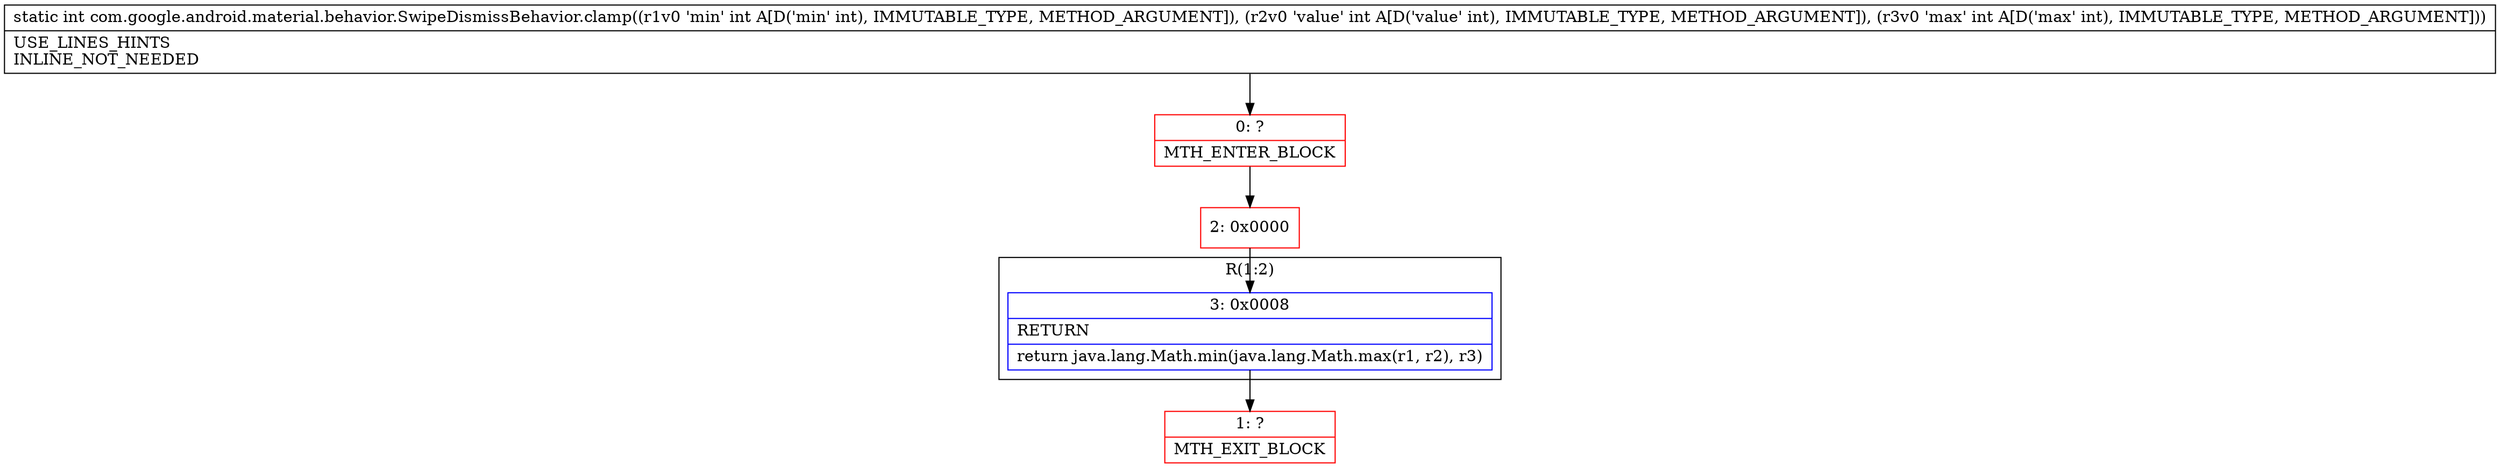 digraph "CFG forcom.google.android.material.behavior.SwipeDismissBehavior.clamp(III)I" {
subgraph cluster_Region_1319670688 {
label = "R(1:2)";
node [shape=record,color=blue];
Node_3 [shape=record,label="{3\:\ 0x0008|RETURN\l|return java.lang.Math.min(java.lang.Math.max(r1, r2), r3)\l}"];
}
Node_0 [shape=record,color=red,label="{0\:\ ?|MTH_ENTER_BLOCK\l}"];
Node_2 [shape=record,color=red,label="{2\:\ 0x0000}"];
Node_1 [shape=record,color=red,label="{1\:\ ?|MTH_EXIT_BLOCK\l}"];
MethodNode[shape=record,label="{static int com.google.android.material.behavior.SwipeDismissBehavior.clamp((r1v0 'min' int A[D('min' int), IMMUTABLE_TYPE, METHOD_ARGUMENT]), (r2v0 'value' int A[D('value' int), IMMUTABLE_TYPE, METHOD_ARGUMENT]), (r3v0 'max' int A[D('max' int), IMMUTABLE_TYPE, METHOD_ARGUMENT]))  | USE_LINES_HINTS\lINLINE_NOT_NEEDED\l}"];
MethodNode -> Node_0;Node_3 -> Node_1;
Node_0 -> Node_2;
Node_2 -> Node_3;
}

